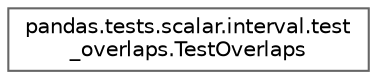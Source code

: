 digraph "Graphical Class Hierarchy"
{
 // LATEX_PDF_SIZE
  bgcolor="transparent";
  edge [fontname=Helvetica,fontsize=10,labelfontname=Helvetica,labelfontsize=10];
  node [fontname=Helvetica,fontsize=10,shape=box,height=0.2,width=0.4];
  rankdir="LR";
  Node0 [id="Node000000",label="pandas.tests.scalar.interval.test\l_overlaps.TestOverlaps",height=0.2,width=0.4,color="grey40", fillcolor="white", style="filled",URL="$da/d7d/classpandas_1_1tests_1_1scalar_1_1interval_1_1test__overlaps_1_1TestOverlaps.html",tooltip=" "];
}
